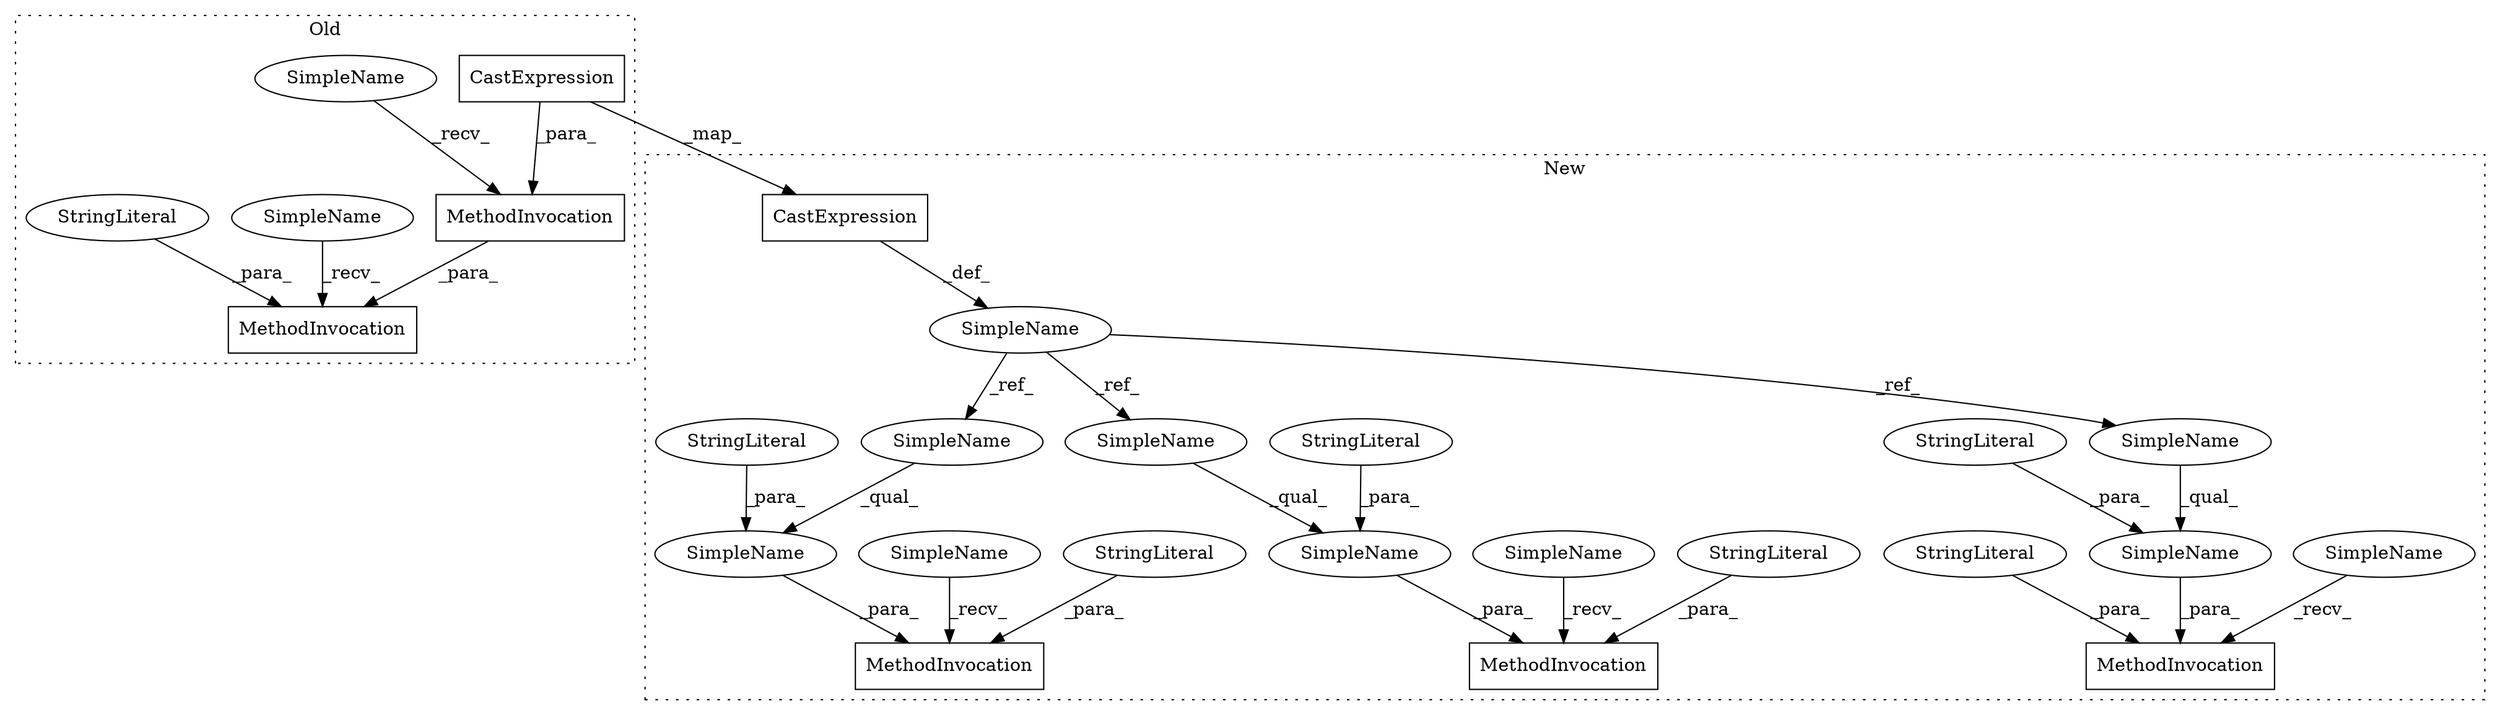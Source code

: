 digraph G {
subgraph cluster0 {
1 [label="CastExpression" a="11" s="4357" l="14" shape="box"];
6 [label="MethodInvocation" a="32" s="4287,4400" l="6,1" shape="box"];
7 [label="MethodInvocation" a="32" s="4348,4399" l="9,1" shape="box"];
10 [label="SimpleName" a="42" s="4340" l="7" shape="ellipse"];
19 [label="SimpleName" a="42" s="4280" l="6" shape="ellipse"];
23 [label="StringLiteral" a="45" s="4293" l="45" shape="ellipse"];
label = "Old";
style="dotted";
}
subgraph cluster1 {
2 [label="CastExpression" a="11" s="4358" l="14" shape="box"];
3 [label="MethodInvocation" a="32" s="4422,4460" l="6,1" shape="box"];
4 [label="MethodInvocation" a="32" s="4561,4603" l="6,1" shape="box"];
5 [label="MethodInvocation" a="32" s="4483,4538" l="6,1" shape="box"];
8 [label="SimpleName" a="42" s="4439,4459" l="14,1" shape="ellipse"];
9 [label="SimpleName" a="42" s="4515,4537" l="14,1" shape="ellipse"];
11 [label="SimpleName" a="42" s="4579,4602" l="14,1" shape="ellipse"];
12 [label="SimpleName" a="42" s="4554" l="6" shape="ellipse"];
13 [label="SimpleName" a="42" s="4439" l="13" shape="ellipse"];
14 [label="SimpleName" a="42" s="4515" l="13" shape="ellipse"];
15 [label="SimpleName" a="42" s="4415" l="6" shape="ellipse"];
16 [label="SimpleName" a="42" s="4579" l="13" shape="ellipse"];
17 [label="SimpleName" a="42" s="4342" l="13" shape="ellipse"];
18 [label="SimpleName" a="42" s="4476" l="6" shape="ellipse"];
20 [label="StringLiteral" a="45" s="4593" l="9" shape="ellipse"];
21 [label="StringLiteral" a="45" s="4489" l="24" shape="ellipse"];
22 [label="StringLiteral" a="45" s="4453" l="6" shape="ellipse"];
24 [label="StringLiteral" a="45" s="4567" l="10" shape="ellipse"];
25 [label="StringLiteral" a="45" s="4428" l="9" shape="ellipse"];
26 [label="StringLiteral" a="45" s="4529" l="8" shape="ellipse"];
label = "New";
style="dotted";
}
1 -> 7 [label="_para_"];
1 -> 2 [label="_map_"];
2 -> 17 [label="_def_"];
7 -> 6 [label="_para_"];
8 -> 3 [label="_para_"];
9 -> 5 [label="_para_"];
10 -> 7 [label="_recv_"];
11 -> 4 [label="_para_"];
12 -> 4 [label="_recv_"];
13 -> 8 [label="_qual_"];
14 -> 9 [label="_qual_"];
15 -> 3 [label="_recv_"];
16 -> 11 [label="_qual_"];
17 -> 13 [label="_ref_"];
17 -> 16 [label="_ref_"];
17 -> 14 [label="_ref_"];
18 -> 5 [label="_recv_"];
19 -> 6 [label="_recv_"];
20 -> 11 [label="_para_"];
21 -> 5 [label="_para_"];
22 -> 8 [label="_para_"];
23 -> 6 [label="_para_"];
24 -> 4 [label="_para_"];
25 -> 3 [label="_para_"];
26 -> 9 [label="_para_"];
}
